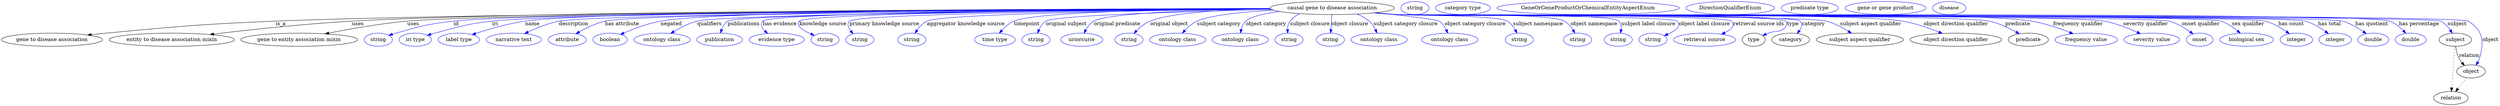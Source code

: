 digraph {
	graph [bb="0,0,6813.8,283"];
	node [label="\N"];
	"causal gene to disease association"	[height=0.5,
		label="causal gene to disease association",
		pos="3631.8,265",
		width=4.7121];
	"gene to disease association"	[height=0.5,
		pos="137.79,178",
		width=3.8274];
	"causal gene to disease association" -> "gene to disease association"	[label=is_a,
		lp="762.79,221.5",
		pos="e,234.98,190.85 3462.5,263.26 2928.4,260.7 1282.2,251.19 748.79,229 542.22,220.41 490.64,215.21 284.79,196 271.95,194.8 258.49,193.42 \
245.15,191.97"];
	"entity to disease association mixin"	[height=0.5,
		pos="464.79,178",
		width=4.7482];
	"causal gene to disease association" -> "entity to disease association mixin"	[label=uses,
		lp="973.29,221.5",
		pos="e,569.19,192.31 3462.3,263.74 2954,262.65 1447.3,257.08 956.79,229 827.1,221.58 678.84,205.46 579.27,193.52"];
	"gene to entity association mixin"	[height=0.5,
		pos="812.79,178",
		width=4.4232];
	"causal gene to disease association" -> "gene to entity association mixin"	[label=uses,
		lp="1124.3,221.5",
		pos="e,883.62,194.16 3462.7,263.17 2935,260.36 1340.3,250.19 1107.8,229 1034.8,222.35 952.66,207.84 893.63,196.16"];
	id	[color=blue,
		height=0.5,
		label=string,
		pos="1028.8,178",
		width=1.0652];
	"causal gene to disease association" -> id	[color=blue,
		label=id,
		lp="1241.8,221.5",
		pos="e,1057.8,189.97 3462.7,263.4 2953.1,261.34 1454,253.26 1234.8,229 1163.5,221.11 1145.9,215.35 1076.8,196 1073.7,195.13 1070.5,194.16 \
1067.3,193.14",
		style=solid];
	iri	[color=blue,
		height=0.5,
		label="iri type",
		pos="1129.8,178",
		width=1.2277];
	"causal gene to disease association" -> iri	[color=blue,
		label=iri,
		lp="1346.8,221.5",
		pos="e,1162.7,190.13 3462.6,263.3 2968.2,261.01 1547.4,252.43 1338.8,229 1268.4,221.09 1251.3,214.18 1182.8,196 1179.4,195.11 1175.9,\
194.12 1172.5,193.1",
		style=solid];
	name	[color=blue,
		height=0.5,
		label="label type",
		pos="1248.8,178",
		width=1.5707];
	"causal gene to disease association" -> name	[color=blue,
		label=name,
		lp="1448.8,221.5",
		pos="e,1284.7,191.92 3462.4,263.79 2981,262.86 1627.4,257.69 1428.8,229 1382.1,222.26 1330.4,207.06 1294.5,195.18",
		style=solid];
	description	[color=blue,
		height=0.5,
		label="narrative text",
		pos="1398.8,178",
		width=2.0943];
	"causal gene to disease association" -> description	[color=blue,
		label=description,
		lp="1561.3,221.5",
		pos="e,1428.4,194.79 3463.1,262.91 2979.2,259.55 1615.2,248.41 1520.8,229 1491.8,223.04 1461,210.36 1437.6,199.27",
		style=solid];
	"has attribute"	[color=blue,
		height=0.5,
		label=attribute,
		pos="1543.8,178",
		width=1.4443];
	"causal gene to disease association" -> "has attribute"	[color=blue,
		label="has attribute",
		lp="1693.8,221.5",
		pos="e,1567.6,194.29 3462.8,263 2999,260 1734.3,249.92 1646.8,229 1621.9,223.05 1596,210.46 1576.4,199.4",
		style=solid];
	negated	[color=blue,
		height=0.5,
		label=boolean,
		pos="1660.8,178",
		width=1.2999];
	"causal gene to disease association" -> negated	[color=blue,
		label=negated,
		lp="1826.8,221.5",
		pos="e,1689.1,192.49 3462.3,263.95 3039.1,263.38 1958.3,258.96 1797.8,229 1763.1,222.53 1725.6,208.28 1698.6,196.64",
		style=solid];
	qualifiers	[color=blue,
		height=0.5,
		label="ontology class",
		pos="1801.8,178",
		width=2.1304];
	"causal gene to disease association" -> qualifiers	[color=blue,
		label=qualifiers,
		lp="1931.3,221.5",
		pos="e,1825.4,195.24 3463.2,262.67 3042.1,259.08 1972.6,248.13 1897.8,229 1875.3,223.26 1852.2,211.42 1834.3,200.71",
		style=solid];
	publications	[color=blue,
		height=0.5,
		label=publication,
		pos="1958.8,178",
		width=1.7332];
	"causal gene to disease association" -> publications	[color=blue,
		label=publications,
		lp="2024.8,221.5",
		pos="e,1961.6,196.44 3463.1,262.8 3048.5,259.54 2011.3,249.37 1980.8,229 1972.9,223.72 1967.8,214.91 1964.5,206.14",
		style=solid];
	"has evidence"	[color=blue,
		height=0.5,
		label="evidence type",
		pos="2114.8,178",
		width=2.0943];
	"causal gene to disease association" -> "has evidence"	[color=blue,
		label="has evidence",
		lp="2123.3,221.5",
		pos="e,2090.2,195.13 3462.9,263.27 3065.1,261.16 2100.7,253.5 2076.8,229 2068.7,220.76 2073.8,210.79 2082.5,201.94",
		style=solid];
	"knowledge source"	[color=blue,
		height=0.5,
		label=string,
		pos="2246.8,178",
		width=1.0652];
	"causal gene to disease association" -> "knowledge source"	[color=blue,
		label="knowledge source",
		lp="2241.3,221.5",
		pos="e,2217.9,189.84 3462.9,263 3084.4,260.35 2199,251.73 2176.8,229 2172.1,224.23 2173.3,219.67 2176.8,214 2180.7,207.6 2194.4,200.19 \
2208.6,193.84",
		style=solid];
	"primary knowledge source"	[color=blue,
		height=0.5,
		label=string,
		pos="2341.8,178",
		width=1.0652];
	"causal gene to disease association" -> "primary knowledge source"	[color=blue,
		label="primary knowledge source",
		lp="2408.8,221.5",
		pos="e,2323.8,194.35 3463.5,262.56 3112.7,259.15 2333.6,249.31 2313.8,229 2306.3,221.28 2310.1,211.15 2317.1,202.02",
		style=solid];
	"aggregator knowledge source"	[color=blue,
		height=0.5,
		label=string,
		pos="2483.8,178",
		width=1.0652];
	"causal gene to disease association" -> "aggregator knowledge source"	[color=blue,
		label="aggregator knowledge source",
		lp="2631.3,221.5",
		pos="e,2492.4,195.72 3464,262.32 3164.7,258.83 2566.1,249.34 2524.8,229 2513.8,223.61 2504.8,213.78 2498,204.25",
		style=solid];
	timepoint	[color=blue,
		height=0.5,
		label="time type",
		pos="2710.8,178",
		width=1.5346];
	"causal gene to disease association" -> timepoint	[color=blue,
		label=timepoint,
		lp="2797.8,221.5",
		pos="e,2722.8,195.77 3462.6,263.61 3227.8,262.1 2825.2,255.59 2762.8,229 2749.9,223.5 2738.3,213.23 2729.4,203.43",
		style=solid];
	"original subject"	[color=blue,
		height=0.5,
		label=string,
		pos="2822.8,178",
		width=1.0652];
	"causal gene to disease association" -> "original subject"	[color=blue,
		label="original subject",
		lp="2905.8,221.5",
		pos="e,2827.2,195.97 3466.8,260.74 3245,255.76 2875.5,245.1 2849.8,229 2841.2,223.61 2835.1,214.49 2831,205.49",
		style=solid];
	"original predicate"	[color=blue,
		height=0.5,
		label=uriorcurie,
		pos="2947.8,178",
		width=1.5887];
	"causal gene to disease association" -> "original predicate"	[color=blue,
		label="original predicate",
		lp="3044.3,221.5",
		pos="e,2954.2,196.03 3463.3,262.74 3284.3,260.18 3021.6,252.42 2980.8,229 2971.3,223.57 2964.1,214.18 2958.8,205",
		style=solid];
	"original object"	[color=blue,
		height=0.5,
		label=string,
		pos="3076.8,178",
		width=1.0652];
	"causal gene to disease association" -> "original object"	[color=blue,
		label="original object",
		lp="3186.3,221.5",
		pos="e,3090.2,195.15 3462.7,263.39 3342.4,260.84 3192.4,252.73 3134.8,229 3120.7,223.19 3107.6,212.54 3097.4,202.56",
		style=solid];
	"subject category"	[color=blue,
		height=0.5,
		label="ontology class",
		pos="3209.8,178",
		width=2.1304];
	"causal gene to disease association" -> "subject category"	[color=blue,
		label="subject category",
		lp="3322.3,221.5",
		pos="e,3222.6,195.99 3471.5,259.03 3389.7,254.47 3299.7,245.73 3262.8,229 3250.1,223.23 3238.4,213.13 3229.4,203.51",
		style=solid];
	"object category"	[color=blue,
		height=0.5,
		label="ontology class",
		pos="3380.8,178",
		width=2.1304];
	"causal gene to disease association" -> "object category"	[color=blue,
		label="object category",
		lp="3451.3,221.5",
		pos="e,3381.4,196.34 3488.4,255.36 3448,250.23 3410.9,242.04 3395.8,229 3389.2,223.27 3385.4,214.73 3383.3,206.33",
		style=solid];
	"subject closure"	[color=blue,
		height=0.5,
		label=string,
		pos="3513.8,178",
		width=1.0652];
	"causal gene to disease association" -> "subject closure"	[color=blue,
		label="subject closure",
		lp="3571.3,221.5",
		pos="e,3510.3,196.01 3543,249.55 3532.9,244.52 3523.8,237.85 3516.8,229 3511.8,222.64 3510,214.28 3509.8,206.23",
		style=solid];
	"object closure"	[color=blue,
		height=0.5,
		label=string,
		pos="3626.8,178",
		width=1.0652];
	"causal gene to disease association" -> "object closure"	[color=blue,
		label="object closure",
		lp="3679.8,221.5",
		pos="e,3627.8,196.18 3630.8,246.8 3630.1,235.16 3629.2,219.55 3628.4,206.24",
		style=solid];
	"subject category closure"	[color=blue,
		height=0.5,
		label="ontology class",
		pos="3759.8,178",
		width=2.1304];
	"causal gene to disease association" -> "subject category closure"	[color=blue,
		label="subject category closure",
		lp="3832.3,221.5",
		pos="e,3754.1,196.41 3699.4,248.43 3711.4,243.57 3723.1,237.23 3732.8,229 3740.1,222.78 3745.8,214.06 3750,205.64",
		style=solid];
	"object category closure"	[color=blue,
		height=0.5,
		label="ontology class",
		pos="3952.8,178",
		width=2.1304];
	"causal gene to disease association" -> "object category closure"	[color=blue,
		label="object category closure",
		lp="4022.3,221.5",
		pos="e,3947.4,196.22 3751.1,252.15 3828.5,244.06 3916.3,233.95 3923.8,229 3932.3,223.41 3938.6,214.41 3943.1,205.57",
		style=solid];
	"subject namespace"	[color=blue,
		height=0.5,
		label=string,
		pos="4142.8,178",
		width=1.0652];
	"causal gene to disease association" -> "subject namespace"	[color=blue,
		label="subject namespace",
		lp="4193.8,221.5",
		pos="e,4136.4,196.01 3750.7,252.13 3770.7,250.29 3791.3,248.51 3810.8,247 3844,244.43 4081,245.65 4109.8,229 4119.2,223.54 4126.5,214.15 \
4131.8,204.96",
		style=solid];
	"object namespace"	[color=blue,
		height=0.5,
		label=string,
		pos="4301.8,178",
		width=1.0652];
	"causal gene to disease association" -> "object namespace"	[color=blue,
		label="object namespace",
		lp="4346.8,221.5",
		pos="e,4294.4,196.13 3749.2,251.92 3769.7,250.07 3790.9,248.34 3810.8,247 3861.3,243.61 4221.2,252.95 4265.8,229 4275.8,223.63 4283.7,\
214.12 4289.5,204.83",
		style=solid];
	"subject label closure"	[color=blue,
		height=0.5,
		label=string,
		pos="4412.8,178",
		width=1.0652];
	"causal gene to disease association" -> "subject label closure"	[color=blue,
		label="subject label closure",
		lp="4495.8,221.5",
		pos="e,4419.1,196.07 3748.2,251.84 3769,249.98 3790.5,248.26 3810.8,247 3844.3,244.91 4391.4,253.09 4414.8,229 4420.6,222.97 4421.8,214.37 \
4420.9,205.99",
		style=solid];
	"object label closure"	[color=blue,
		height=0.5,
		label=string,
		pos="4507.8,178",
		width=1.0652];
	"causal gene to disease association" -> "object label closure"	[color=blue,
		label="object label closure",
		lp="4648.3,221.5",
		pos="e,4538.2,188.94 3747.7,251.78 3768.7,249.91 3790.4,248.21 3810.8,247 3832,245.75 4559,244.17 4573.8,229 4587.3,215.2 4568.5,202.14 \
4547.6,192.82",
		style=solid];
	"retrieval source ids"	[color=blue,
		height=0.5,
		label="retrieval source",
		pos="4648.8,178",
		width=2.347];
	"causal gene to disease association" -> "retrieval source ids"	[color=blue,
		label="retrieval source ids",
		lp="4796.3,221.5",
		pos="e,4694.8,193.16 3747.2,251.75 3768.4,249.88 3790.2,248.18 3810.8,247 3836.1,245.55 4704.1,247.07 4721.8,229 4733.6,216.9 4721.7,\
205.95 4704.3,197.4",
		style=solid];
	type	[height=0.5,
		pos="4782.8,178",
		width=0.86659];
	"causal gene to disease association" -> type	[color=blue,
		label=type,
		lp="4889.8,221.5",
		pos="e,4807.5,189.33 3746.8,251.75 3768,249.86 3790.1,248.16 3810.8,247 3840.2,245.36 4849.2,249.98 4869.8,229 4874.5,224.25 4873.5,219.51 \
4869.8,214 4857.4,195.87 4844.2,204.2 4823.8,196 4821.6,195.1 4819.3,194.17 4816.9,193.22",
		style=solid];
	category	[height=0.5,
		pos="4883.8,178",
		width=1.4263];
	"causal gene to disease association" -> category	[color=blue,
		label=category,
		lp="4946.3,221.5",
		pos="e,4901.3,194.94 3746.8,251.74 3768,249.85 3790.1,248.15 3810.8,247 3841.3,245.31 4888.4,250.77 4909.8,229 4917,221.63 4913.9,211.83 \
4907.7,202.85",
		style=solid];
	"subject aspect qualifier"	[height=0.5,
		pos="5071.8,178",
		width=3.3039];
	"causal gene to disease association" -> "subject aspect qualifier"	[color=blue,
		label="subject aspect qualifier",
		lp="5102.3,221.5",
		pos="e,5049.1,195.77 3746.8,251.72 3768,249.84 3790.1,248.14 3810.8,247 3875.8,243.42 4918.9,245.8 4981.8,229 5002.6,223.43 5023.8,212 \
5040.4,201.48",
		style=solid];
	"object direction qualifier"	[height=0.5,
		pos="5333.8,178",
		width=3.4664];
	"causal gene to disease association" -> "object direction qualifier"	[color=blue,
		label="object direction qualifier",
		lp="5334.8,221.5",
		pos="e,5297.4,195.31 3746.8,251.68 3768,249.8 3790.1,248.12 3810.8,247 3963.8,238.75 5038.9,255.47 5189.8,229 5223.6,223.07 5260.1,210.31 \
5287.9,199.17",
		style=solid];
	predicate	[height=0.5,
		pos="5530.8,178",
		width=1.5165];
	"causal gene to disease association" -> predicate	[color=blue,
		label=predicate,
		lp="5502.8,221.5",
		pos="e,5506.7,194.34 3746.3,251.69 3767.7,249.8 3789.9,248.11 3810.8,247 3900.4,242.25 5339.4,249.44 5426.8,229 5451.9,223.13 5478,210.54 \
5497.8,199.46",
		style=solid];
	"frequency qualifier"	[color=blue,
		height=0.5,
		label="frequency value",
		pos="5688.8,178",
		width=2.3651];
	"causal gene to disease association" -> "frequency qualifier"	[color=blue,
		label="frequency qualifier",
		lp="5667.8,221.5",
		pos="e,5653.4,194.48 3746.3,251.68 3767.7,249.79 3789.9,248.1 3810.8,247 4002.8,236.9 5351.3,261.16 5540.8,229 5576.5,222.95 5615.2,209.62 \
5644,198.25",
		style=solid];
	"severity qualifier"	[color=blue,
		height=0.5,
		label="severity value",
		pos="5867.8,178",
		width=2.1123];
	"causal gene to disease association" -> "severity qualifier"	[color=blue,
		label="severity qualifier",
		lp="5851.8,221.5",
		pos="e,5837.2,194.61 3746.3,251.66 3767.7,249.77 3789.9,248.09 3810.8,247 3917.8,241.43 5634.6,249.33 5739.8,229 5770.4,223.09 5803.1,\
210.19 5827.8,198.97",
		style=solid];
	"onset qualifier"	[color=blue,
		height=0.5,
		label=onset,
		pos="5997.8,178",
		width=1.011];
	"causal gene to disease association" -> "onset qualifier"	[color=blue,
		label="onset qualifier",
		lp="6002.3,221.5",
		pos="e,5980.2,193.84 3746.3,251.65 3767.7,249.76 3789.9,248.08 3810.8,247 3869.2,243.98 5860.6,245.21 5916.8,229 5936.8,223.22 5956.8,\
210.98 5971.9,200.06",
		style=solid];
	"sex qualifier"	[color=blue,
		height=0.5,
		label="biological sex",
		pos="6125.8,178",
		width=2.0401];
	"causal gene to disease association" -> "sex qualifier"	[color=blue,
		label="sex qualifier",
		lp="6130.8,221.5",
		pos="e,6109.4,195.76 3746.3,251.64 3767.7,249.75 3789.9,248.07 3810.8,247 3873.1,243.8 5998.6,248.7 6057.8,229 6073.9,223.63 6089.4,212.83 \
6101.6,202.64",
		style=solid];
	"has count"	[color=blue,
		height=0.5,
		label=integer,
		pos="6261.8,178",
		width=1.2277];
	"causal gene to disease association" -> "has count"	[color=blue,
		label="has count",
		lp="6247.8,221.5",
		pos="e,6243.1,194.34 3746.3,251.63 3767.7,249.74 3789.9,248.07 3810.8,247 3876.5,243.64 6115.5,246.86 6178.8,229 6199,223.31 6219.1,211.32 \
6234.6,200.51",
		style=solid];
	"has total"	[color=blue,
		height=0.5,
		label=integer,
		pos="6367.8,178",
		width=1.2277];
	"causal gene to disease association" -> "has total"	[color=blue,
		label="has total",
		lp="6352.3,221.5",
		pos="e,6349.3,194.58 3745.8,251.67 3767.4,249.76 3789.7,248.07 3810.8,247 3879.5,243.5 6220.7,248.02 6286.8,229 6306.4,223.35 6326,211.48 \
6341,200.73",
		style=solid];
	"has quotient"	[color=blue,
		height=0.5,
		label=double,
		pos="6471.8,178",
		width=1.1735];
	"causal gene to disease association" -> "has quotient"	[color=blue,
		label="has quotient",
		lp="6467.8,221.5",
		pos="e,6452.8,194.34 3745.8,251.66 3767.4,249.76 3789.7,248.07 3810.8,247 3882.3,243.36 6318.8,248.23 6387.8,229 6408.3,223.27 6429,211.11 \
6444.6,200.22",
		style=solid];
	"has percentage"	[color=blue,
		height=0.5,
		label=double,
		pos="6573.8,178",
		width=1.1735];
	"causal gene to disease association" -> "has percentage"	[color=blue,
		label="has percentage",
		lp="6596.8,221.5",
		pos="e,6560.8,195.47 3745.8,251.66 3767.4,249.75 3789.7,248.07 3810.8,247 3885.9,243.19 6446.5,255.72 6516.8,229 6530.9,223.63 6543.8,\
213.03 6553.8,202.96",
		style=solid];
	subject	[height=0.5,
		pos="6695.8,178",
		width=1.2277];
	"causal gene to disease association" -> subject	[color=blue,
		label=subject,
		lp="6700.8,221.5",
		pos="e,6687.5,195.82 3745.8,251.65 3767.4,249.75 3789.7,248.06 3810.8,247 3850.3,245.01 6620.2,246.23 6655.8,229 6666.7,223.73 6675.5,\
213.92 6682.1,204.37",
		style=solid];
	object	[height=0.5,
		pos="6738.8,91",
		width=1.0832];
	"causal gene to disease association" -> object	[color=blue,
		label=object,
		lp="6791.8,178",
		pos="e,6752.2,108.09 3745.8,251.65 3767.4,249.75 3789.7,248.06 3810.8,247 3851.3,244.96 6696,249.81 6730.8,229 6771.5,204.69 6775.4,172.39 \
6761.8,127 6760.8,123.55 6759.3,120.13 6757.5,116.85",
		style=solid];
	association_type	[color=blue,
		height=0.5,
		label=string,
		pos="3857.8,265",
		width=1.0652];
	association_category	[color=blue,
		height=0.5,
		label="category type",
		pos="3988.8,265",
		width=2.0762];
	"gene to disease or phenotypic feature association_subject aspect qualifier"	[color=blue,
		height=0.5,
		label=GeneOrGeneProductOrChemicalEntityAspectEnum,
		pos="4330.8,265",
		width=6.9147];
	"gene to disease or phenotypic feature association_object direction qualifier"	[color=blue,
		height=0.5,
		label=DirectionQualifierEnum,
		pos="4718.8,265",
		width=3.358];
	"gene to disease or phenotypic feature association_predicate"	[color=blue,
		height=0.5,
		label="predicate type",
		pos="4935.8,265",
		width=2.1665];
	subject -> object	[label=relation,
		lp="6733.8,134.5",
		pos="e,6720.9,107.23 6696.9,159.55 6698.1,149.57 6700.6,137.07 6705.8,127 6708,122.68 6710.9,118.52 6714.1,114.66"];
	relation	[height=0.5,
		pos="6683.8,18",
		width=1.2999];
	subject -> relation	[pos="e,6685.1,36.188 6694.5,159.79 6692.4,132.48 6688.3,78.994 6685.9,46.38",
		style=dotted];
	"causal gene to disease association_subject"	[color=blue,
		height=0.5,
		label="gene or gene product",
		pos="5141.8,265",
		width=3.0692];
	object -> relation	[pos="e,6696.6,35.54 6726.3,73.889 6719.4,64.939 6710.6,53.617 6702.8,43.584",
		style=dotted];
	"causal gene to disease association_object"	[color=blue,
		height=0.5,
		label=disease,
		pos="5315.8,265",
		width=1.2638];
}
